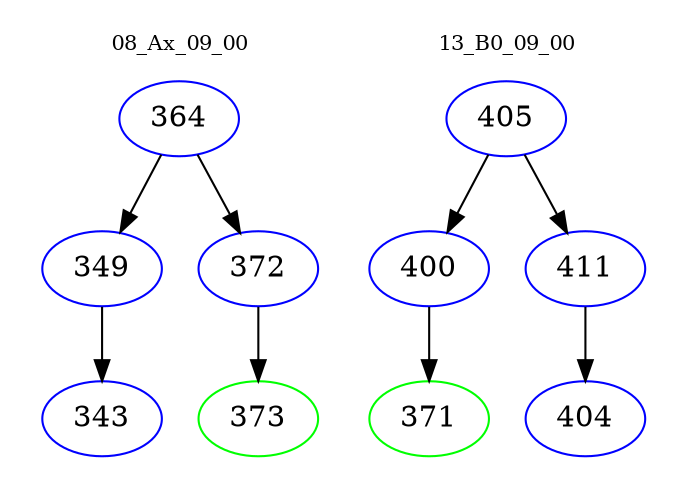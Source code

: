 digraph{
subgraph cluster_0 {
color = white
label = "08_Ax_09_00";
fontsize=10;
T0_364 [label="364", color="blue"]
T0_364 -> T0_349 [color="black"]
T0_349 [label="349", color="blue"]
T0_349 -> T0_343 [color="black"]
T0_343 [label="343", color="blue"]
T0_364 -> T0_372 [color="black"]
T0_372 [label="372", color="blue"]
T0_372 -> T0_373 [color="black"]
T0_373 [label="373", color="green"]
}
subgraph cluster_1 {
color = white
label = "13_B0_09_00";
fontsize=10;
T1_405 [label="405", color="blue"]
T1_405 -> T1_400 [color="black"]
T1_400 [label="400", color="blue"]
T1_400 -> T1_371 [color="black"]
T1_371 [label="371", color="green"]
T1_405 -> T1_411 [color="black"]
T1_411 [label="411", color="blue"]
T1_411 -> T1_404 [color="black"]
T1_404 [label="404", color="blue"]
}
}
